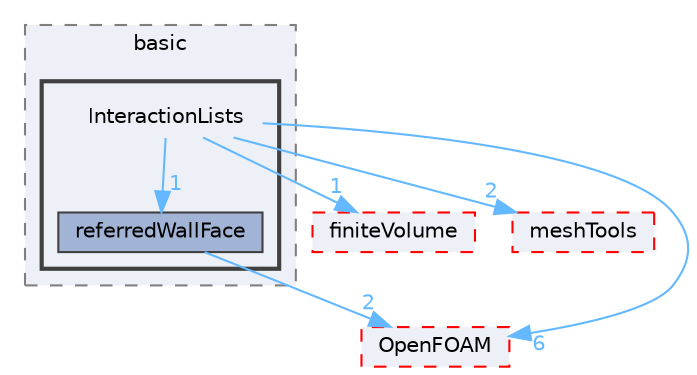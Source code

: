 digraph "src/lagrangian/basic/InteractionLists"
{
 // LATEX_PDF_SIZE
  bgcolor="transparent";
  edge [fontname=Helvetica,fontsize=10,labelfontname=Helvetica,labelfontsize=10];
  node [fontname=Helvetica,fontsize=10,shape=box,height=0.2,width=0.4];
  compound=true
  subgraph clusterdir_584e0ab0901b4327f36f4285cac7f2f8 {
    graph [ bgcolor="#edf0f7", pencolor="grey50", label="basic", fontname=Helvetica,fontsize=10 style="filled,dashed", URL="dir_584e0ab0901b4327f36f4285cac7f2f8.html",tooltip=""]
  subgraph clusterdir_72fdcbabf14eb64991dd5131860e7dc2 {
    graph [ bgcolor="#edf0f7", pencolor="grey25", label="", fontname=Helvetica,fontsize=10 style="filled,bold", URL="dir_72fdcbabf14eb64991dd5131860e7dc2.html",tooltip=""]
    dir_72fdcbabf14eb64991dd5131860e7dc2 [shape=plaintext, label="InteractionLists"];
  dir_569e4919c5ed9a0e1401e5c318fb6565 [label="referredWallFace", fillcolor="#a2b4d6", color="grey25", style="filled", URL="dir_569e4919c5ed9a0e1401e5c318fb6565.html",tooltip=""];
  }
  }
  dir_9bd15774b555cf7259a6fa18f99fe99b [label="finiteVolume", fillcolor="#edf0f7", color="red", style="filled,dashed", URL="dir_9bd15774b555cf7259a6fa18f99fe99b.html",tooltip=""];
  dir_ae30ad0bef50cf391b24c614251bb9fd [label="meshTools", fillcolor="#edf0f7", color="red", style="filled,dashed", URL="dir_ae30ad0bef50cf391b24c614251bb9fd.html",tooltip=""];
  dir_c5473ff19b20e6ec4dfe5c310b3778a8 [label="OpenFOAM", fillcolor="#edf0f7", color="red", style="filled,dashed", URL="dir_c5473ff19b20e6ec4dfe5c310b3778a8.html",tooltip=""];
  dir_72fdcbabf14eb64991dd5131860e7dc2->dir_569e4919c5ed9a0e1401e5c318fb6565 [headlabel="1", labeldistance=1.5 headhref="dir_001884_003269.html" href="dir_001884_003269.html" color="steelblue1" fontcolor="steelblue1"];
  dir_72fdcbabf14eb64991dd5131860e7dc2->dir_9bd15774b555cf7259a6fa18f99fe99b [headlabel="1", labeldistance=1.5 headhref="dir_001884_001387.html" href="dir_001884_001387.html" color="steelblue1" fontcolor="steelblue1"];
  dir_72fdcbabf14eb64991dd5131860e7dc2->dir_ae30ad0bef50cf391b24c614251bb9fd [headlabel="2", labeldistance=1.5 headhref="dir_001884_002382.html" href="dir_001884_002382.html" color="steelblue1" fontcolor="steelblue1"];
  dir_72fdcbabf14eb64991dd5131860e7dc2->dir_c5473ff19b20e6ec4dfe5c310b3778a8 [headlabel="6", labeldistance=1.5 headhref="dir_001884_002695.html" href="dir_001884_002695.html" color="steelblue1" fontcolor="steelblue1"];
  dir_569e4919c5ed9a0e1401e5c318fb6565->dir_c5473ff19b20e6ec4dfe5c310b3778a8 [headlabel="2", labeldistance=1.5 headhref="dir_003269_002695.html" href="dir_003269_002695.html" color="steelblue1" fontcolor="steelblue1"];
}
